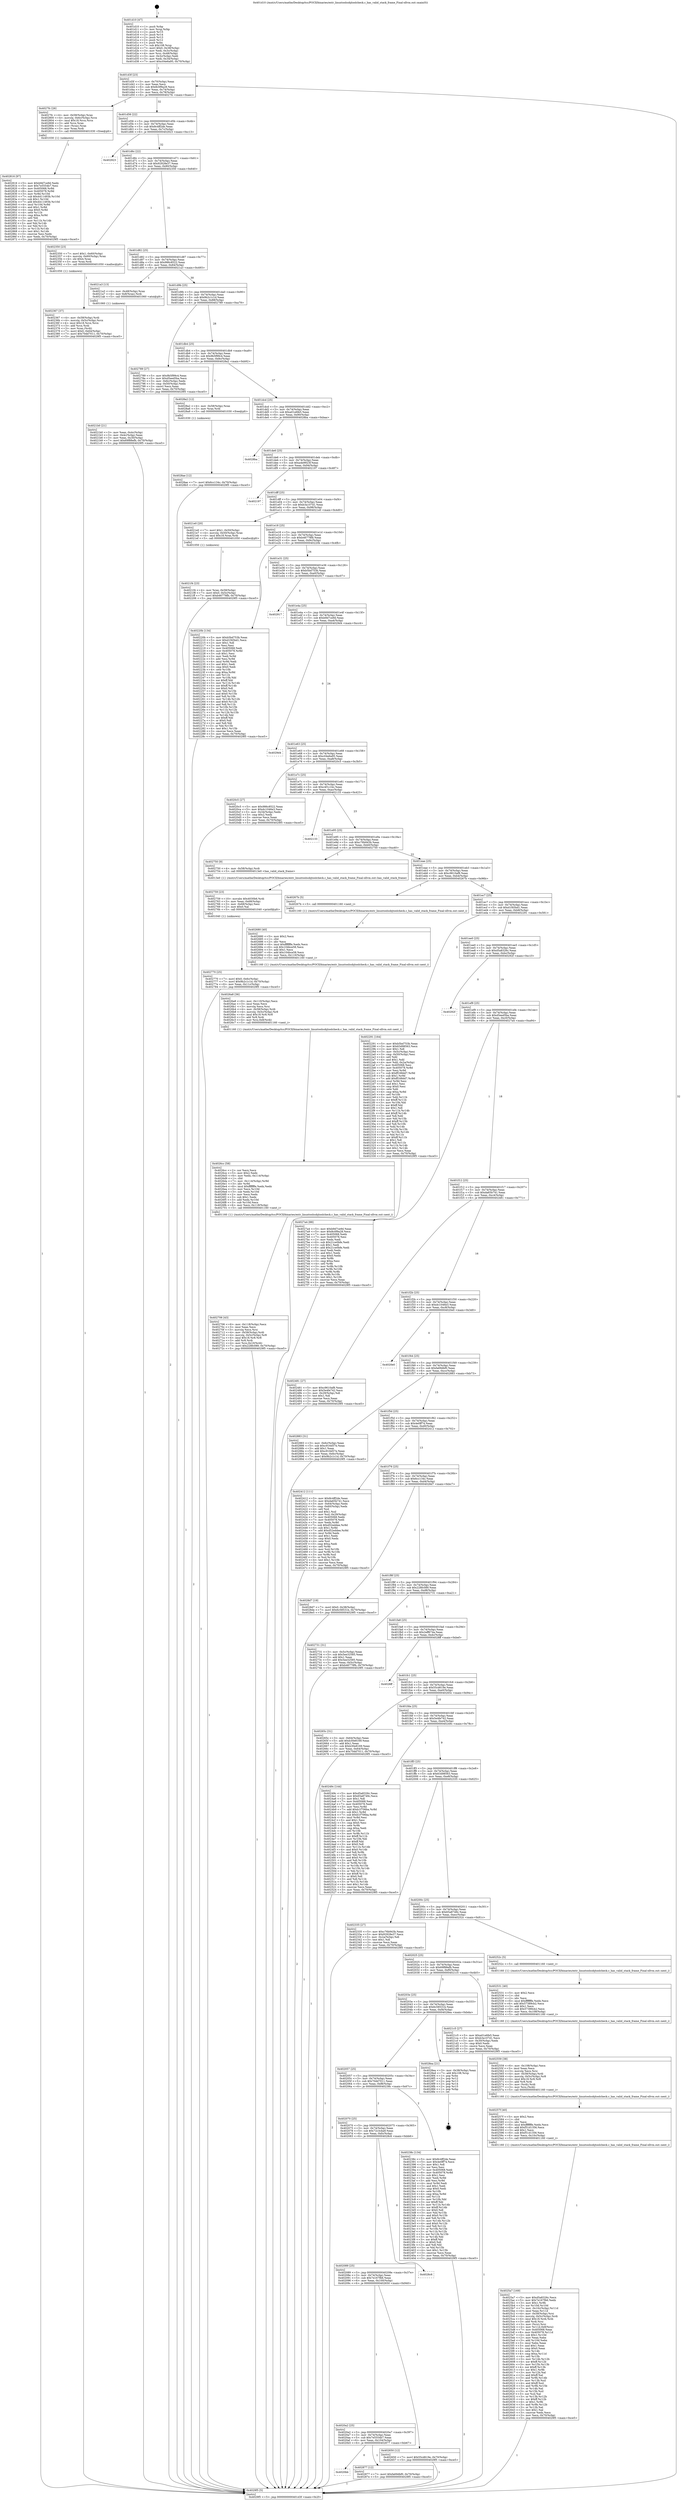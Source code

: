 digraph "0x401d10" {
  label = "0x401d10 (/mnt/c/Users/mathe/Desktop/tcc/POCII/binaries/extr_linuxtoolsobjtoolcheck.c_has_valid_stack_frame_Final-ollvm.out::main(0))"
  labelloc = "t"
  node[shape=record]

  Entry [label="",width=0.3,height=0.3,shape=circle,fillcolor=black,style=filled]
  "0x401d3f" [label="{
     0x401d3f [23]\l
     | [instrs]\l
     &nbsp;&nbsp;0x401d3f \<+3\>: mov -0x70(%rbp),%eax\l
     &nbsp;&nbsp;0x401d42 \<+2\>: mov %eax,%ecx\l
     &nbsp;&nbsp;0x401d44 \<+6\>: sub $0x8c0f9a28,%ecx\l
     &nbsp;&nbsp;0x401d4a \<+3\>: mov %eax,-0x74(%rbp)\l
     &nbsp;&nbsp;0x401d4d \<+3\>: mov %ecx,-0x78(%rbp)\l
     &nbsp;&nbsp;0x401d50 \<+6\>: je 00000000004027fc \<main+0xaec\>\l
  }"]
  "0x4027fc" [label="{
     0x4027fc [26]\l
     | [instrs]\l
     &nbsp;&nbsp;0x4027fc \<+4\>: mov -0x58(%rbp),%rax\l
     &nbsp;&nbsp;0x402800 \<+4\>: movslq -0x6c(%rbp),%rcx\l
     &nbsp;&nbsp;0x402804 \<+4\>: imul $0x18,%rcx,%rcx\l
     &nbsp;&nbsp;0x402808 \<+3\>: add %rcx,%rax\l
     &nbsp;&nbsp;0x40280b \<+3\>: mov (%rax),%rax\l
     &nbsp;&nbsp;0x40280e \<+3\>: mov %rax,%rdi\l
     &nbsp;&nbsp;0x402811 \<+5\>: call 0000000000401030 \<free@plt\>\l
     | [calls]\l
     &nbsp;&nbsp;0x401030 \{1\} (unknown)\l
  }"]
  "0x401d56" [label="{
     0x401d56 [22]\l
     | [instrs]\l
     &nbsp;&nbsp;0x401d56 \<+5\>: jmp 0000000000401d5b \<main+0x4b\>\l
     &nbsp;&nbsp;0x401d5b \<+3\>: mov -0x74(%rbp),%eax\l
     &nbsp;&nbsp;0x401d5e \<+5\>: sub $0x8c4ff2de,%eax\l
     &nbsp;&nbsp;0x401d63 \<+3\>: mov %eax,-0x7c(%rbp)\l
     &nbsp;&nbsp;0x401d66 \<+6\>: je 0000000000402923 \<main+0xc13\>\l
  }"]
  Exit [label="",width=0.3,height=0.3,shape=circle,fillcolor=black,style=filled,peripheries=2]
  "0x402923" [label="{
     0x402923\l
  }", style=dashed]
  "0x401d6c" [label="{
     0x401d6c [22]\l
     | [instrs]\l
     &nbsp;&nbsp;0x401d6c \<+5\>: jmp 0000000000401d71 \<main+0x61\>\l
     &nbsp;&nbsp;0x401d71 \<+3\>: mov -0x74(%rbp),%eax\l
     &nbsp;&nbsp;0x401d74 \<+5\>: sub $0x92928e37,%eax\l
     &nbsp;&nbsp;0x401d79 \<+3\>: mov %eax,-0x80(%rbp)\l
     &nbsp;&nbsp;0x401d7c \<+6\>: je 0000000000402350 \<main+0x640\>\l
  }"]
  "0x4028ae" [label="{
     0x4028ae [12]\l
     | [instrs]\l
     &nbsp;&nbsp;0x4028ae \<+7\>: movl $0x6cc134c,-0x70(%rbp)\l
     &nbsp;&nbsp;0x4028b5 \<+5\>: jmp 00000000004029f5 \<main+0xce5\>\l
  }"]
  "0x402350" [label="{
     0x402350 [23]\l
     | [instrs]\l
     &nbsp;&nbsp;0x402350 \<+7\>: movl $0x1,-0x60(%rbp)\l
     &nbsp;&nbsp;0x402357 \<+4\>: movslq -0x60(%rbp),%rax\l
     &nbsp;&nbsp;0x40235b \<+4\>: shl $0x4,%rax\l
     &nbsp;&nbsp;0x40235f \<+3\>: mov %rax,%rdi\l
     &nbsp;&nbsp;0x402362 \<+5\>: call 0000000000401050 \<malloc@plt\>\l
     | [calls]\l
     &nbsp;&nbsp;0x401050 \{1\} (unknown)\l
  }"]
  "0x401d82" [label="{
     0x401d82 [25]\l
     | [instrs]\l
     &nbsp;&nbsp;0x401d82 \<+5\>: jmp 0000000000401d87 \<main+0x77\>\l
     &nbsp;&nbsp;0x401d87 \<+3\>: mov -0x74(%rbp),%eax\l
     &nbsp;&nbsp;0x401d8a \<+5\>: sub $0x986c8522,%eax\l
     &nbsp;&nbsp;0x401d8f \<+6\>: mov %eax,-0x84(%rbp)\l
     &nbsp;&nbsp;0x401d95 \<+6\>: je 00000000004021a3 \<main+0x493\>\l
  }"]
  "0x4020bb" [label="{
     0x4020bb\l
  }", style=dashed]
  "0x4021a3" [label="{
     0x4021a3 [13]\l
     | [instrs]\l
     &nbsp;&nbsp;0x4021a3 \<+4\>: mov -0x48(%rbp),%rax\l
     &nbsp;&nbsp;0x4021a7 \<+4\>: mov 0x8(%rax),%rdi\l
     &nbsp;&nbsp;0x4021ab \<+5\>: call 0000000000401060 \<atoi@plt\>\l
     | [calls]\l
     &nbsp;&nbsp;0x401060 \{1\} (unknown)\l
  }"]
  "0x401d9b" [label="{
     0x401d9b [25]\l
     | [instrs]\l
     &nbsp;&nbsp;0x401d9b \<+5\>: jmp 0000000000401da0 \<main+0x90\>\l
     &nbsp;&nbsp;0x401da0 \<+3\>: mov -0x74(%rbp),%eax\l
     &nbsp;&nbsp;0x401da3 \<+5\>: sub $0x9b2c1c1d,%eax\l
     &nbsp;&nbsp;0x401da8 \<+6\>: mov %eax,-0x88(%rbp)\l
     &nbsp;&nbsp;0x401dae \<+6\>: je 0000000000402789 \<main+0xa79\>\l
  }"]
  "0x402877" [label="{
     0x402877 [12]\l
     | [instrs]\l
     &nbsp;&nbsp;0x402877 \<+7\>: movl $0xfa69dbf0,-0x70(%rbp)\l
     &nbsp;&nbsp;0x40287e \<+5\>: jmp 00000000004029f5 \<main+0xce5\>\l
  }"]
  "0x402789" [label="{
     0x402789 [27]\l
     | [instrs]\l
     &nbsp;&nbsp;0x402789 \<+5\>: mov $0x9b5f99c4,%eax\l
     &nbsp;&nbsp;0x40278e \<+5\>: mov $0xd5eed5ba,%ecx\l
     &nbsp;&nbsp;0x402793 \<+3\>: mov -0x6c(%rbp),%edx\l
     &nbsp;&nbsp;0x402796 \<+3\>: cmp -0x50(%rbp),%edx\l
     &nbsp;&nbsp;0x402799 \<+3\>: cmovl %ecx,%eax\l
     &nbsp;&nbsp;0x40279c \<+3\>: mov %eax,-0x70(%rbp)\l
     &nbsp;&nbsp;0x40279f \<+5\>: jmp 00000000004029f5 \<main+0xce5\>\l
  }"]
  "0x401db4" [label="{
     0x401db4 [25]\l
     | [instrs]\l
     &nbsp;&nbsp;0x401db4 \<+5\>: jmp 0000000000401db9 \<main+0xa9\>\l
     &nbsp;&nbsp;0x401db9 \<+3\>: mov -0x74(%rbp),%eax\l
     &nbsp;&nbsp;0x401dbc \<+5\>: sub $0x9b5f99c4,%eax\l
     &nbsp;&nbsp;0x401dc1 \<+6\>: mov %eax,-0x8c(%rbp)\l
     &nbsp;&nbsp;0x401dc7 \<+6\>: je 00000000004028a2 \<main+0xb92\>\l
  }"]
  "0x402816" [label="{
     0x402816 [97]\l
     | [instrs]\l
     &nbsp;&nbsp;0x402816 \<+5\>: mov $0xb9d7ce9d,%edx\l
     &nbsp;&nbsp;0x40281b \<+5\>: mov $0x7e5554b7,%esi\l
     &nbsp;&nbsp;0x402820 \<+8\>: mov 0x405068,%r8d\l
     &nbsp;&nbsp;0x402828 \<+8\>: mov 0x405078,%r9d\l
     &nbsp;&nbsp;0x402830 \<+3\>: mov %r8d,%r10d\l
     &nbsp;&nbsp;0x402833 \<+7\>: sub $0x4411493b,%r10d\l
     &nbsp;&nbsp;0x40283a \<+4\>: sub $0x1,%r10d\l
     &nbsp;&nbsp;0x40283e \<+7\>: add $0x4411493b,%r10d\l
     &nbsp;&nbsp;0x402845 \<+4\>: imul %r10d,%r8d\l
     &nbsp;&nbsp;0x402849 \<+4\>: and $0x1,%r8d\l
     &nbsp;&nbsp;0x40284d \<+4\>: cmp $0x0,%r8d\l
     &nbsp;&nbsp;0x402851 \<+4\>: sete %r11b\l
     &nbsp;&nbsp;0x402855 \<+4\>: cmp $0xa,%r9d\l
     &nbsp;&nbsp;0x402859 \<+3\>: setl %bl\l
     &nbsp;&nbsp;0x40285c \<+3\>: mov %r11b,%r14b\l
     &nbsp;&nbsp;0x40285f \<+3\>: and %bl,%r14b\l
     &nbsp;&nbsp;0x402862 \<+3\>: xor %bl,%r11b\l
     &nbsp;&nbsp;0x402865 \<+3\>: or %r11b,%r14b\l
     &nbsp;&nbsp;0x402868 \<+4\>: test $0x1,%r14b\l
     &nbsp;&nbsp;0x40286c \<+3\>: cmovne %esi,%edx\l
     &nbsp;&nbsp;0x40286f \<+3\>: mov %edx,-0x70(%rbp)\l
     &nbsp;&nbsp;0x402872 \<+5\>: jmp 00000000004029f5 \<main+0xce5\>\l
  }"]
  "0x4028a2" [label="{
     0x4028a2 [12]\l
     | [instrs]\l
     &nbsp;&nbsp;0x4028a2 \<+4\>: mov -0x58(%rbp),%rax\l
     &nbsp;&nbsp;0x4028a6 \<+3\>: mov %rax,%rdi\l
     &nbsp;&nbsp;0x4028a9 \<+5\>: call 0000000000401030 \<free@plt\>\l
     | [calls]\l
     &nbsp;&nbsp;0x401030 \{1\} (unknown)\l
  }"]
  "0x401dcd" [label="{
     0x401dcd [25]\l
     | [instrs]\l
     &nbsp;&nbsp;0x401dcd \<+5\>: jmp 0000000000401dd2 \<main+0xc2\>\l
     &nbsp;&nbsp;0x401dd2 \<+3\>: mov -0x74(%rbp),%eax\l
     &nbsp;&nbsp;0x401dd5 \<+5\>: sub $0xa01e6fe5,%eax\l
     &nbsp;&nbsp;0x401dda \<+6\>: mov %eax,-0x90(%rbp)\l
     &nbsp;&nbsp;0x401de0 \<+6\>: je 00000000004028ba \<main+0xbaa\>\l
  }"]
  "0x402770" [label="{
     0x402770 [25]\l
     | [instrs]\l
     &nbsp;&nbsp;0x402770 \<+7\>: movl $0x0,-0x6c(%rbp)\l
     &nbsp;&nbsp;0x402777 \<+7\>: movl $0x9b2c1c1d,-0x70(%rbp)\l
     &nbsp;&nbsp;0x40277e \<+6\>: mov %eax,-0x11c(%rbp)\l
     &nbsp;&nbsp;0x402784 \<+5\>: jmp 00000000004029f5 \<main+0xce5\>\l
  }"]
  "0x4028ba" [label="{
     0x4028ba\l
  }", style=dashed]
  "0x401de6" [label="{
     0x401de6 [25]\l
     | [instrs]\l
     &nbsp;&nbsp;0x401de6 \<+5\>: jmp 0000000000401deb \<main+0xdb\>\l
     &nbsp;&nbsp;0x401deb \<+3\>: mov -0x74(%rbp),%eax\l
     &nbsp;&nbsp;0x401dee \<+5\>: sub $0xa4e9923f,%eax\l
     &nbsp;&nbsp;0x401df3 \<+6\>: mov %eax,-0x94(%rbp)\l
     &nbsp;&nbsp;0x401df9 \<+6\>: je 0000000000402197 \<main+0x487\>\l
  }"]
  "0x402759" [label="{
     0x402759 [23]\l
     | [instrs]\l
     &nbsp;&nbsp;0x402759 \<+10\>: movabs $0x4030b6,%rdi\l
     &nbsp;&nbsp;0x402763 \<+3\>: mov %eax,-0x68(%rbp)\l
     &nbsp;&nbsp;0x402766 \<+3\>: mov -0x68(%rbp),%esi\l
     &nbsp;&nbsp;0x402769 \<+2\>: mov $0x0,%al\l
     &nbsp;&nbsp;0x40276b \<+5\>: call 0000000000401040 \<printf@plt\>\l
     | [calls]\l
     &nbsp;&nbsp;0x401040 \{1\} (unknown)\l
  }"]
  "0x402197" [label="{
     0x402197\l
  }", style=dashed]
  "0x401dff" [label="{
     0x401dff [25]\l
     | [instrs]\l
     &nbsp;&nbsp;0x401dff \<+5\>: jmp 0000000000401e04 \<main+0xf4\>\l
     &nbsp;&nbsp;0x401e04 \<+3\>: mov -0x74(%rbp),%eax\l
     &nbsp;&nbsp;0x401e07 \<+5\>: sub $0xb3a107d1,%eax\l
     &nbsp;&nbsp;0x401e0c \<+6\>: mov %eax,-0x98(%rbp)\l
     &nbsp;&nbsp;0x401e12 \<+6\>: je 00000000004021e0 \<main+0x4d0\>\l
  }"]
  "0x402706" [label="{
     0x402706 [43]\l
     | [instrs]\l
     &nbsp;&nbsp;0x402706 \<+6\>: mov -0x118(%rbp),%ecx\l
     &nbsp;&nbsp;0x40270c \<+3\>: imul %eax,%ecx\l
     &nbsp;&nbsp;0x40270f \<+3\>: movslq %ecx,%rsi\l
     &nbsp;&nbsp;0x402712 \<+4\>: mov -0x58(%rbp),%rdi\l
     &nbsp;&nbsp;0x402716 \<+4\>: movslq -0x5c(%rbp),%r8\l
     &nbsp;&nbsp;0x40271a \<+4\>: imul $0x18,%r8,%r8\l
     &nbsp;&nbsp;0x40271e \<+3\>: add %r8,%rdi\l
     &nbsp;&nbsp;0x402721 \<+4\>: mov %rsi,0x10(%rdi)\l
     &nbsp;&nbsp;0x402725 \<+7\>: movl $0x228fc089,-0x70(%rbp)\l
     &nbsp;&nbsp;0x40272c \<+5\>: jmp 00000000004029f5 \<main+0xce5\>\l
  }"]
  "0x4021e0" [label="{
     0x4021e0 [20]\l
     | [instrs]\l
     &nbsp;&nbsp;0x4021e0 \<+7\>: movl $0x1,-0x50(%rbp)\l
     &nbsp;&nbsp;0x4021e7 \<+4\>: movslq -0x50(%rbp),%rax\l
     &nbsp;&nbsp;0x4021eb \<+4\>: imul $0x18,%rax,%rdi\l
     &nbsp;&nbsp;0x4021ef \<+5\>: call 0000000000401050 \<malloc@plt\>\l
     | [calls]\l
     &nbsp;&nbsp;0x401050 \{1\} (unknown)\l
  }"]
  "0x401e18" [label="{
     0x401e18 [25]\l
     | [instrs]\l
     &nbsp;&nbsp;0x401e18 \<+5\>: jmp 0000000000401e1d \<main+0x10d\>\l
     &nbsp;&nbsp;0x401e1d \<+3\>: mov -0x74(%rbp),%eax\l
     &nbsp;&nbsp;0x401e20 \<+5\>: sub $0xb46778fb,%eax\l
     &nbsp;&nbsp;0x401e25 \<+6\>: mov %eax,-0x9c(%rbp)\l
     &nbsp;&nbsp;0x401e2b \<+6\>: je 000000000040220b \<main+0x4fb\>\l
  }"]
  "0x4026cc" [label="{
     0x4026cc [58]\l
     | [instrs]\l
     &nbsp;&nbsp;0x4026cc \<+2\>: xor %ecx,%ecx\l
     &nbsp;&nbsp;0x4026ce \<+5\>: mov $0x2,%edx\l
     &nbsp;&nbsp;0x4026d3 \<+6\>: mov %edx,-0x114(%rbp)\l
     &nbsp;&nbsp;0x4026d9 \<+1\>: cltd\l
     &nbsp;&nbsp;0x4026da \<+7\>: mov -0x114(%rbp),%r9d\l
     &nbsp;&nbsp;0x4026e1 \<+3\>: idiv %r9d\l
     &nbsp;&nbsp;0x4026e4 \<+6\>: imul $0xfffffffe,%edx,%edx\l
     &nbsp;&nbsp;0x4026ea \<+3\>: mov %ecx,%r10d\l
     &nbsp;&nbsp;0x4026ed \<+3\>: sub %edx,%r10d\l
     &nbsp;&nbsp;0x4026f0 \<+2\>: mov %ecx,%edx\l
     &nbsp;&nbsp;0x4026f2 \<+3\>: sub $0x1,%edx\l
     &nbsp;&nbsp;0x4026f5 \<+3\>: add %edx,%r10d\l
     &nbsp;&nbsp;0x4026f8 \<+3\>: sub %r10d,%ecx\l
     &nbsp;&nbsp;0x4026fb \<+6\>: mov %ecx,-0x118(%rbp)\l
     &nbsp;&nbsp;0x402701 \<+5\>: call 0000000000401160 \<next_i\>\l
     | [calls]\l
     &nbsp;&nbsp;0x401160 \{1\} (/mnt/c/Users/mathe/Desktop/tcc/POCII/binaries/extr_linuxtoolsobjtoolcheck.c_has_valid_stack_frame_Final-ollvm.out::next_i)\l
  }"]
  "0x40220b" [label="{
     0x40220b [134]\l
     | [instrs]\l
     &nbsp;&nbsp;0x40220b \<+5\>: mov $0xb5bd753b,%eax\l
     &nbsp;&nbsp;0x402210 \<+5\>: mov $0xd1f45bd1,%ecx\l
     &nbsp;&nbsp;0x402215 \<+2\>: mov $0x1,%dl\l
     &nbsp;&nbsp;0x402217 \<+2\>: xor %esi,%esi\l
     &nbsp;&nbsp;0x402219 \<+7\>: mov 0x405068,%edi\l
     &nbsp;&nbsp;0x402220 \<+8\>: mov 0x405078,%r8d\l
     &nbsp;&nbsp;0x402228 \<+3\>: sub $0x1,%esi\l
     &nbsp;&nbsp;0x40222b \<+3\>: mov %edi,%r9d\l
     &nbsp;&nbsp;0x40222e \<+3\>: add %esi,%r9d\l
     &nbsp;&nbsp;0x402231 \<+4\>: imul %r9d,%edi\l
     &nbsp;&nbsp;0x402235 \<+3\>: and $0x1,%edi\l
     &nbsp;&nbsp;0x402238 \<+3\>: cmp $0x0,%edi\l
     &nbsp;&nbsp;0x40223b \<+4\>: sete %r10b\l
     &nbsp;&nbsp;0x40223f \<+4\>: cmp $0xa,%r8d\l
     &nbsp;&nbsp;0x402243 \<+4\>: setl %r11b\l
     &nbsp;&nbsp;0x402247 \<+3\>: mov %r10b,%bl\l
     &nbsp;&nbsp;0x40224a \<+3\>: xor $0xff,%bl\l
     &nbsp;&nbsp;0x40224d \<+3\>: mov %r11b,%r14b\l
     &nbsp;&nbsp;0x402250 \<+4\>: xor $0xff,%r14b\l
     &nbsp;&nbsp;0x402254 \<+3\>: xor $0x0,%dl\l
     &nbsp;&nbsp;0x402257 \<+3\>: mov %bl,%r15b\l
     &nbsp;&nbsp;0x40225a \<+4\>: and $0x0,%r15b\l
     &nbsp;&nbsp;0x40225e \<+3\>: and %dl,%r10b\l
     &nbsp;&nbsp;0x402261 \<+3\>: mov %r14b,%r12b\l
     &nbsp;&nbsp;0x402264 \<+4\>: and $0x0,%r12b\l
     &nbsp;&nbsp;0x402268 \<+3\>: and %dl,%r11b\l
     &nbsp;&nbsp;0x40226b \<+3\>: or %r10b,%r15b\l
     &nbsp;&nbsp;0x40226e \<+3\>: or %r11b,%r12b\l
     &nbsp;&nbsp;0x402271 \<+3\>: xor %r12b,%r15b\l
     &nbsp;&nbsp;0x402274 \<+3\>: or %r14b,%bl\l
     &nbsp;&nbsp;0x402277 \<+3\>: xor $0xff,%bl\l
     &nbsp;&nbsp;0x40227a \<+3\>: or $0x0,%dl\l
     &nbsp;&nbsp;0x40227d \<+2\>: and %dl,%bl\l
     &nbsp;&nbsp;0x40227f \<+3\>: or %bl,%r15b\l
     &nbsp;&nbsp;0x402282 \<+4\>: test $0x1,%r15b\l
     &nbsp;&nbsp;0x402286 \<+3\>: cmovne %ecx,%eax\l
     &nbsp;&nbsp;0x402289 \<+3\>: mov %eax,-0x70(%rbp)\l
     &nbsp;&nbsp;0x40228c \<+5\>: jmp 00000000004029f5 \<main+0xce5\>\l
  }"]
  "0x401e31" [label="{
     0x401e31 [25]\l
     | [instrs]\l
     &nbsp;&nbsp;0x401e31 \<+5\>: jmp 0000000000401e36 \<main+0x126\>\l
     &nbsp;&nbsp;0x401e36 \<+3\>: mov -0x74(%rbp),%eax\l
     &nbsp;&nbsp;0x401e39 \<+5\>: sub $0xb5bd753b,%eax\l
     &nbsp;&nbsp;0x401e3e \<+6\>: mov %eax,-0xa0(%rbp)\l
     &nbsp;&nbsp;0x401e44 \<+6\>: je 0000000000402917 \<main+0xc07\>\l
  }"]
  "0x4026a8" [label="{
     0x4026a8 [36]\l
     | [instrs]\l
     &nbsp;&nbsp;0x4026a8 \<+6\>: mov -0x110(%rbp),%ecx\l
     &nbsp;&nbsp;0x4026ae \<+3\>: imul %eax,%ecx\l
     &nbsp;&nbsp;0x4026b1 \<+3\>: movslq %ecx,%rsi\l
     &nbsp;&nbsp;0x4026b4 \<+4\>: mov -0x58(%rbp),%rdi\l
     &nbsp;&nbsp;0x4026b8 \<+4\>: movslq -0x5c(%rbp),%r8\l
     &nbsp;&nbsp;0x4026bc \<+4\>: imul $0x18,%r8,%r8\l
     &nbsp;&nbsp;0x4026c0 \<+3\>: add %r8,%rdi\l
     &nbsp;&nbsp;0x4026c3 \<+4\>: mov %rsi,0x8(%rdi)\l
     &nbsp;&nbsp;0x4026c7 \<+5\>: call 0000000000401160 \<next_i\>\l
     | [calls]\l
     &nbsp;&nbsp;0x401160 \{1\} (/mnt/c/Users/mathe/Desktop/tcc/POCII/binaries/extr_linuxtoolsobjtoolcheck.c_has_valid_stack_frame_Final-ollvm.out::next_i)\l
  }"]
  "0x402917" [label="{
     0x402917\l
  }", style=dashed]
  "0x401e4a" [label="{
     0x401e4a [25]\l
     | [instrs]\l
     &nbsp;&nbsp;0x401e4a \<+5\>: jmp 0000000000401e4f \<main+0x13f\>\l
     &nbsp;&nbsp;0x401e4f \<+3\>: mov -0x74(%rbp),%eax\l
     &nbsp;&nbsp;0x401e52 \<+5\>: sub $0xb9d7ce9d,%eax\l
     &nbsp;&nbsp;0x401e57 \<+6\>: mov %eax,-0xa4(%rbp)\l
     &nbsp;&nbsp;0x401e5d \<+6\>: je 00000000004029d4 \<main+0xcc4\>\l
  }"]
  "0x402680" [label="{
     0x402680 [40]\l
     | [instrs]\l
     &nbsp;&nbsp;0x402680 \<+5\>: mov $0x2,%ecx\l
     &nbsp;&nbsp;0x402685 \<+1\>: cltd\l
     &nbsp;&nbsp;0x402686 \<+2\>: idiv %ecx\l
     &nbsp;&nbsp;0x402688 \<+6\>: imul $0xfffffffe,%edx,%ecx\l
     &nbsp;&nbsp;0x40268e \<+6\>: sub $0x104bce58,%ecx\l
     &nbsp;&nbsp;0x402694 \<+3\>: add $0x1,%ecx\l
     &nbsp;&nbsp;0x402697 \<+6\>: add $0x104bce58,%ecx\l
     &nbsp;&nbsp;0x40269d \<+6\>: mov %ecx,-0x110(%rbp)\l
     &nbsp;&nbsp;0x4026a3 \<+5\>: call 0000000000401160 \<next_i\>\l
     | [calls]\l
     &nbsp;&nbsp;0x401160 \{1\} (/mnt/c/Users/mathe/Desktop/tcc/POCII/binaries/extr_linuxtoolsobjtoolcheck.c_has_valid_stack_frame_Final-ollvm.out::next_i)\l
  }"]
  "0x4029d4" [label="{
     0x4029d4\l
  }", style=dashed]
  "0x401e63" [label="{
     0x401e63 [25]\l
     | [instrs]\l
     &nbsp;&nbsp;0x401e63 \<+5\>: jmp 0000000000401e68 \<main+0x158\>\l
     &nbsp;&nbsp;0x401e68 \<+3\>: mov -0x74(%rbp),%eax\l
     &nbsp;&nbsp;0x401e6b \<+5\>: sub $0xc04e6a95,%eax\l
     &nbsp;&nbsp;0x401e70 \<+6\>: mov %eax,-0xa8(%rbp)\l
     &nbsp;&nbsp;0x401e76 \<+6\>: je 00000000004020c5 \<main+0x3b5\>\l
  }"]
  "0x4020a2" [label="{
     0x4020a2 [25]\l
     | [instrs]\l
     &nbsp;&nbsp;0x4020a2 \<+5\>: jmp 00000000004020a7 \<main+0x397\>\l
     &nbsp;&nbsp;0x4020a7 \<+3\>: mov -0x74(%rbp),%eax\l
     &nbsp;&nbsp;0x4020aa \<+5\>: sub $0x7e5554b7,%eax\l
     &nbsp;&nbsp;0x4020af \<+6\>: mov %eax,-0x104(%rbp)\l
     &nbsp;&nbsp;0x4020b5 \<+6\>: je 0000000000402877 \<main+0xb67\>\l
  }"]
  "0x4020c5" [label="{
     0x4020c5 [27]\l
     | [instrs]\l
     &nbsp;&nbsp;0x4020c5 \<+5\>: mov $0x986c8522,%eax\l
     &nbsp;&nbsp;0x4020ca \<+5\>: mov $0xdc1046e3,%ecx\l
     &nbsp;&nbsp;0x4020cf \<+3\>: mov -0x34(%rbp),%edx\l
     &nbsp;&nbsp;0x4020d2 \<+3\>: cmp $0x2,%edx\l
     &nbsp;&nbsp;0x4020d5 \<+3\>: cmovne %ecx,%eax\l
     &nbsp;&nbsp;0x4020d8 \<+3\>: mov %eax,-0x70(%rbp)\l
     &nbsp;&nbsp;0x4020db \<+5\>: jmp 00000000004029f5 \<main+0xce5\>\l
  }"]
  "0x401e7c" [label="{
     0x401e7c [25]\l
     | [instrs]\l
     &nbsp;&nbsp;0x401e7c \<+5\>: jmp 0000000000401e81 \<main+0x171\>\l
     &nbsp;&nbsp;0x401e81 \<+3\>: mov -0x74(%rbp),%eax\l
     &nbsp;&nbsp;0x401e84 \<+5\>: sub $0xc4f1c1bc,%eax\l
     &nbsp;&nbsp;0x401e89 \<+6\>: mov %eax,-0xac(%rbp)\l
     &nbsp;&nbsp;0x401e8f \<+6\>: je 0000000000402133 \<main+0x423\>\l
  }"]
  "0x4029f5" [label="{
     0x4029f5 [5]\l
     | [instrs]\l
     &nbsp;&nbsp;0x4029f5 \<+5\>: jmp 0000000000401d3f \<main+0x2f\>\l
  }"]
  "0x401d10" [label="{
     0x401d10 [47]\l
     | [instrs]\l
     &nbsp;&nbsp;0x401d10 \<+1\>: push %rbp\l
     &nbsp;&nbsp;0x401d11 \<+3\>: mov %rsp,%rbp\l
     &nbsp;&nbsp;0x401d14 \<+2\>: push %r15\l
     &nbsp;&nbsp;0x401d16 \<+2\>: push %r14\l
     &nbsp;&nbsp;0x401d18 \<+2\>: push %r13\l
     &nbsp;&nbsp;0x401d1a \<+2\>: push %r12\l
     &nbsp;&nbsp;0x401d1c \<+1\>: push %rbx\l
     &nbsp;&nbsp;0x401d1d \<+7\>: sub $0x108,%rsp\l
     &nbsp;&nbsp;0x401d24 \<+7\>: movl $0x0,-0x38(%rbp)\l
     &nbsp;&nbsp;0x401d2b \<+3\>: mov %edi,-0x3c(%rbp)\l
     &nbsp;&nbsp;0x401d2e \<+4\>: mov %rsi,-0x48(%rbp)\l
     &nbsp;&nbsp;0x401d32 \<+3\>: mov -0x3c(%rbp),%edi\l
     &nbsp;&nbsp;0x401d35 \<+3\>: mov %edi,-0x34(%rbp)\l
     &nbsp;&nbsp;0x401d38 \<+7\>: movl $0xc04e6a95,-0x70(%rbp)\l
  }"]
  "0x4021b0" [label="{
     0x4021b0 [21]\l
     | [instrs]\l
     &nbsp;&nbsp;0x4021b0 \<+3\>: mov %eax,-0x4c(%rbp)\l
     &nbsp;&nbsp;0x4021b3 \<+3\>: mov -0x4c(%rbp),%eax\l
     &nbsp;&nbsp;0x4021b6 \<+3\>: mov %eax,-0x30(%rbp)\l
     &nbsp;&nbsp;0x4021b9 \<+7\>: movl $0x69f88efb,-0x70(%rbp)\l
     &nbsp;&nbsp;0x4021c0 \<+5\>: jmp 00000000004029f5 \<main+0xce5\>\l
  }"]
  "0x402650" [label="{
     0x402650 [12]\l
     | [instrs]\l
     &nbsp;&nbsp;0x402650 \<+7\>: movl $0x55cd619e,-0x70(%rbp)\l
     &nbsp;&nbsp;0x402657 \<+5\>: jmp 00000000004029f5 \<main+0xce5\>\l
  }"]
  "0x402133" [label="{
     0x402133\l
  }", style=dashed]
  "0x401e95" [label="{
     0x401e95 [25]\l
     | [instrs]\l
     &nbsp;&nbsp;0x401e95 \<+5\>: jmp 0000000000401e9a \<main+0x18a\>\l
     &nbsp;&nbsp;0x401e9a \<+3\>: mov -0x74(%rbp),%eax\l
     &nbsp;&nbsp;0x401e9d \<+5\>: sub $0xc76b943b,%eax\l
     &nbsp;&nbsp;0x401ea2 \<+6\>: mov %eax,-0xb0(%rbp)\l
     &nbsp;&nbsp;0x401ea8 \<+6\>: je 0000000000402750 \<main+0xa40\>\l
  }"]
  "0x402089" [label="{
     0x402089 [25]\l
     | [instrs]\l
     &nbsp;&nbsp;0x402089 \<+5\>: jmp 000000000040208e \<main+0x37e\>\l
     &nbsp;&nbsp;0x40208e \<+3\>: mov -0x74(%rbp),%eax\l
     &nbsp;&nbsp;0x402091 \<+5\>: sub $0x7e167fb6,%eax\l
     &nbsp;&nbsp;0x402096 \<+6\>: mov %eax,-0x100(%rbp)\l
     &nbsp;&nbsp;0x40209c \<+6\>: je 0000000000402650 \<main+0x940\>\l
  }"]
  "0x402750" [label="{
     0x402750 [9]\l
     | [instrs]\l
     &nbsp;&nbsp;0x402750 \<+4\>: mov -0x58(%rbp),%rdi\l
     &nbsp;&nbsp;0x402754 \<+5\>: call 00000000004013e0 \<has_valid_stack_frame\>\l
     | [calls]\l
     &nbsp;&nbsp;0x4013e0 \{1\} (/mnt/c/Users/mathe/Desktop/tcc/POCII/binaries/extr_linuxtoolsobjtoolcheck.c_has_valid_stack_frame_Final-ollvm.out::has_valid_stack_frame)\l
  }"]
  "0x401eae" [label="{
     0x401eae [25]\l
     | [instrs]\l
     &nbsp;&nbsp;0x401eae \<+5\>: jmp 0000000000401eb3 \<main+0x1a3\>\l
     &nbsp;&nbsp;0x401eb3 \<+3\>: mov -0x74(%rbp),%eax\l
     &nbsp;&nbsp;0x401eb6 \<+5\>: sub $0xc9610af8,%eax\l
     &nbsp;&nbsp;0x401ebb \<+6\>: mov %eax,-0xb4(%rbp)\l
     &nbsp;&nbsp;0x401ec1 \<+6\>: je 000000000040267b \<main+0x96b\>\l
  }"]
  "0x4028c6" [label="{
     0x4028c6\l
  }", style=dashed]
  "0x40267b" [label="{
     0x40267b [5]\l
     | [instrs]\l
     &nbsp;&nbsp;0x40267b \<+5\>: call 0000000000401160 \<next_i\>\l
     | [calls]\l
     &nbsp;&nbsp;0x401160 \{1\} (/mnt/c/Users/mathe/Desktop/tcc/POCII/binaries/extr_linuxtoolsobjtoolcheck.c_has_valid_stack_frame_Final-ollvm.out::next_i)\l
  }"]
  "0x401ec7" [label="{
     0x401ec7 [25]\l
     | [instrs]\l
     &nbsp;&nbsp;0x401ec7 \<+5\>: jmp 0000000000401ecc \<main+0x1bc\>\l
     &nbsp;&nbsp;0x401ecc \<+3\>: mov -0x74(%rbp),%eax\l
     &nbsp;&nbsp;0x401ecf \<+5\>: sub $0xd1f45bd1,%eax\l
     &nbsp;&nbsp;0x401ed4 \<+6\>: mov %eax,-0xb8(%rbp)\l
     &nbsp;&nbsp;0x401eda \<+6\>: je 0000000000402291 \<main+0x581\>\l
  }"]
  "0x4025a7" [label="{
     0x4025a7 [169]\l
     | [instrs]\l
     &nbsp;&nbsp;0x4025a7 \<+5\>: mov $0xd5a8326c,%ecx\l
     &nbsp;&nbsp;0x4025ac \<+5\>: mov $0x7e167fb6,%edx\l
     &nbsp;&nbsp;0x4025b1 \<+3\>: mov $0x1,%r9b\l
     &nbsp;&nbsp;0x4025b4 \<+3\>: xor %r10d,%r10d\l
     &nbsp;&nbsp;0x4025b7 \<+7\>: mov -0x10c(%rbp),%r11d\l
     &nbsp;&nbsp;0x4025be \<+4\>: imul %eax,%r11d\l
     &nbsp;&nbsp;0x4025c2 \<+4\>: mov -0x58(%rbp),%rsi\l
     &nbsp;&nbsp;0x4025c6 \<+4\>: movslq -0x5c(%rbp),%rdi\l
     &nbsp;&nbsp;0x4025ca \<+4\>: imul $0x18,%rdi,%rdi\l
     &nbsp;&nbsp;0x4025ce \<+3\>: add %rdi,%rsi\l
     &nbsp;&nbsp;0x4025d1 \<+3\>: mov (%rsi),%rsi\l
     &nbsp;&nbsp;0x4025d4 \<+4\>: mov %r11d,0x8(%rsi)\l
     &nbsp;&nbsp;0x4025d8 \<+7\>: mov 0x405068,%eax\l
     &nbsp;&nbsp;0x4025df \<+8\>: mov 0x405078,%r11d\l
     &nbsp;&nbsp;0x4025e7 \<+4\>: sub $0x1,%r10d\l
     &nbsp;&nbsp;0x4025eb \<+2\>: mov %eax,%ebx\l
     &nbsp;&nbsp;0x4025ed \<+3\>: add %r10d,%ebx\l
     &nbsp;&nbsp;0x4025f0 \<+3\>: imul %ebx,%eax\l
     &nbsp;&nbsp;0x4025f3 \<+3\>: and $0x1,%eax\l
     &nbsp;&nbsp;0x4025f6 \<+3\>: cmp $0x0,%eax\l
     &nbsp;&nbsp;0x4025f9 \<+4\>: sete %r14b\l
     &nbsp;&nbsp;0x4025fd \<+4\>: cmp $0xa,%r11d\l
     &nbsp;&nbsp;0x402601 \<+4\>: setl %r15b\l
     &nbsp;&nbsp;0x402605 \<+3\>: mov %r14b,%r12b\l
     &nbsp;&nbsp;0x402608 \<+4\>: xor $0xff,%r12b\l
     &nbsp;&nbsp;0x40260c \<+3\>: mov %r15b,%r13b\l
     &nbsp;&nbsp;0x40260f \<+4\>: xor $0xff,%r13b\l
     &nbsp;&nbsp;0x402613 \<+4\>: xor $0x1,%r9b\l
     &nbsp;&nbsp;0x402617 \<+3\>: mov %r12b,%al\l
     &nbsp;&nbsp;0x40261a \<+2\>: and $0xff,%al\l
     &nbsp;&nbsp;0x40261c \<+3\>: and %r9b,%r14b\l
     &nbsp;&nbsp;0x40261f \<+3\>: mov %r13b,%sil\l
     &nbsp;&nbsp;0x402622 \<+4\>: and $0xff,%sil\l
     &nbsp;&nbsp;0x402626 \<+3\>: and %r9b,%r15b\l
     &nbsp;&nbsp;0x402629 \<+3\>: or %r14b,%al\l
     &nbsp;&nbsp;0x40262c \<+3\>: or %r15b,%sil\l
     &nbsp;&nbsp;0x40262f \<+3\>: xor %sil,%al\l
     &nbsp;&nbsp;0x402632 \<+3\>: or %r13b,%r12b\l
     &nbsp;&nbsp;0x402635 \<+4\>: xor $0xff,%r12b\l
     &nbsp;&nbsp;0x402639 \<+4\>: or $0x1,%r9b\l
     &nbsp;&nbsp;0x40263d \<+3\>: and %r9b,%r12b\l
     &nbsp;&nbsp;0x402640 \<+3\>: or %r12b,%al\l
     &nbsp;&nbsp;0x402643 \<+2\>: test $0x1,%al\l
     &nbsp;&nbsp;0x402645 \<+3\>: cmovne %edx,%ecx\l
     &nbsp;&nbsp;0x402648 \<+3\>: mov %ecx,-0x70(%rbp)\l
     &nbsp;&nbsp;0x40264b \<+5\>: jmp 00000000004029f5 \<main+0xce5\>\l
  }"]
  "0x402291" [label="{
     0x402291 [164]\l
     | [instrs]\l
     &nbsp;&nbsp;0x402291 \<+5\>: mov $0xb5bd753b,%eax\l
     &nbsp;&nbsp;0x402296 \<+5\>: mov $0x63d98563,%ecx\l
     &nbsp;&nbsp;0x40229b \<+2\>: mov $0x1,%dl\l
     &nbsp;&nbsp;0x40229d \<+3\>: mov -0x5c(%rbp),%esi\l
     &nbsp;&nbsp;0x4022a0 \<+3\>: cmp -0x50(%rbp),%esi\l
     &nbsp;&nbsp;0x4022a3 \<+4\>: setl %dil\l
     &nbsp;&nbsp;0x4022a7 \<+4\>: and $0x1,%dil\l
     &nbsp;&nbsp;0x4022ab \<+4\>: mov %dil,-0x2a(%rbp)\l
     &nbsp;&nbsp;0x4022af \<+7\>: mov 0x405068,%esi\l
     &nbsp;&nbsp;0x4022b6 \<+8\>: mov 0x405078,%r8d\l
     &nbsp;&nbsp;0x4022be \<+3\>: mov %esi,%r9d\l
     &nbsp;&nbsp;0x4022c1 \<+7\>: sub $0xff168dd7,%r9d\l
     &nbsp;&nbsp;0x4022c8 \<+4\>: sub $0x1,%r9d\l
     &nbsp;&nbsp;0x4022cc \<+7\>: add $0xff168dd7,%r9d\l
     &nbsp;&nbsp;0x4022d3 \<+4\>: imul %r9d,%esi\l
     &nbsp;&nbsp;0x4022d7 \<+3\>: and $0x1,%esi\l
     &nbsp;&nbsp;0x4022da \<+3\>: cmp $0x0,%esi\l
     &nbsp;&nbsp;0x4022dd \<+4\>: sete %dil\l
     &nbsp;&nbsp;0x4022e1 \<+4\>: cmp $0xa,%r8d\l
     &nbsp;&nbsp;0x4022e5 \<+4\>: setl %r10b\l
     &nbsp;&nbsp;0x4022e9 \<+3\>: mov %dil,%r11b\l
     &nbsp;&nbsp;0x4022ec \<+4\>: xor $0xff,%r11b\l
     &nbsp;&nbsp;0x4022f0 \<+3\>: mov %r10b,%bl\l
     &nbsp;&nbsp;0x4022f3 \<+3\>: xor $0xff,%bl\l
     &nbsp;&nbsp;0x4022f6 \<+3\>: xor $0x1,%dl\l
     &nbsp;&nbsp;0x4022f9 \<+3\>: mov %r11b,%r14b\l
     &nbsp;&nbsp;0x4022fc \<+4\>: and $0xff,%r14b\l
     &nbsp;&nbsp;0x402300 \<+3\>: and %dl,%dil\l
     &nbsp;&nbsp;0x402303 \<+3\>: mov %bl,%r15b\l
     &nbsp;&nbsp;0x402306 \<+4\>: and $0xff,%r15b\l
     &nbsp;&nbsp;0x40230a \<+3\>: and %dl,%r10b\l
     &nbsp;&nbsp;0x40230d \<+3\>: or %dil,%r14b\l
     &nbsp;&nbsp;0x402310 \<+3\>: or %r10b,%r15b\l
     &nbsp;&nbsp;0x402313 \<+3\>: xor %r15b,%r14b\l
     &nbsp;&nbsp;0x402316 \<+3\>: or %bl,%r11b\l
     &nbsp;&nbsp;0x402319 \<+4\>: xor $0xff,%r11b\l
     &nbsp;&nbsp;0x40231d \<+3\>: or $0x1,%dl\l
     &nbsp;&nbsp;0x402320 \<+3\>: and %dl,%r11b\l
     &nbsp;&nbsp;0x402323 \<+3\>: or %r11b,%r14b\l
     &nbsp;&nbsp;0x402326 \<+4\>: test $0x1,%r14b\l
     &nbsp;&nbsp;0x40232a \<+3\>: cmovne %ecx,%eax\l
     &nbsp;&nbsp;0x40232d \<+3\>: mov %eax,-0x70(%rbp)\l
     &nbsp;&nbsp;0x402330 \<+5\>: jmp 00000000004029f5 \<main+0xce5\>\l
  }"]
  "0x401ee0" [label="{
     0x401ee0 [25]\l
     | [instrs]\l
     &nbsp;&nbsp;0x401ee0 \<+5\>: jmp 0000000000401ee5 \<main+0x1d5\>\l
     &nbsp;&nbsp;0x401ee5 \<+3\>: mov -0x74(%rbp),%eax\l
     &nbsp;&nbsp;0x401ee8 \<+5\>: sub $0xd5a8326c,%eax\l
     &nbsp;&nbsp;0x401eed \<+6\>: mov %eax,-0xbc(%rbp)\l
     &nbsp;&nbsp;0x401ef3 \<+6\>: je 000000000040292f \<main+0xc1f\>\l
  }"]
  "0x40257f" [label="{
     0x40257f [40]\l
     | [instrs]\l
     &nbsp;&nbsp;0x40257f \<+5\>: mov $0x2,%ecx\l
     &nbsp;&nbsp;0x402584 \<+1\>: cltd\l
     &nbsp;&nbsp;0x402585 \<+2\>: idiv %ecx\l
     &nbsp;&nbsp;0x402587 \<+6\>: imul $0xfffffffe,%edx,%ecx\l
     &nbsp;&nbsp;0x40258d \<+6\>: add $0xf51d1356,%ecx\l
     &nbsp;&nbsp;0x402593 \<+3\>: add $0x1,%ecx\l
     &nbsp;&nbsp;0x402596 \<+6\>: sub $0xf51d1356,%ecx\l
     &nbsp;&nbsp;0x40259c \<+6\>: mov %ecx,-0x10c(%rbp)\l
     &nbsp;&nbsp;0x4025a2 \<+5\>: call 0000000000401160 \<next_i\>\l
     | [calls]\l
     &nbsp;&nbsp;0x401160 \{1\} (/mnt/c/Users/mathe/Desktop/tcc/POCII/binaries/extr_linuxtoolsobjtoolcheck.c_has_valid_stack_frame_Final-ollvm.out::next_i)\l
  }"]
  "0x40292f" [label="{
     0x40292f\l
  }", style=dashed]
  "0x401ef9" [label="{
     0x401ef9 [25]\l
     | [instrs]\l
     &nbsp;&nbsp;0x401ef9 \<+5\>: jmp 0000000000401efe \<main+0x1ee\>\l
     &nbsp;&nbsp;0x401efe \<+3\>: mov -0x74(%rbp),%eax\l
     &nbsp;&nbsp;0x401f01 \<+5\>: sub $0xd5eed5ba,%eax\l
     &nbsp;&nbsp;0x401f06 \<+6\>: mov %eax,-0xc0(%rbp)\l
     &nbsp;&nbsp;0x401f0c \<+6\>: je 00000000004027a4 \<main+0xa94\>\l
  }"]
  "0x402559" [label="{
     0x402559 [38]\l
     | [instrs]\l
     &nbsp;&nbsp;0x402559 \<+6\>: mov -0x108(%rbp),%ecx\l
     &nbsp;&nbsp;0x40255f \<+3\>: imul %eax,%ecx\l
     &nbsp;&nbsp;0x402562 \<+3\>: movslq %ecx,%rsi\l
     &nbsp;&nbsp;0x402565 \<+4\>: mov -0x58(%rbp),%rdi\l
     &nbsp;&nbsp;0x402569 \<+4\>: movslq -0x5c(%rbp),%r8\l
     &nbsp;&nbsp;0x40256d \<+4\>: imul $0x18,%r8,%r8\l
     &nbsp;&nbsp;0x402571 \<+3\>: add %r8,%rdi\l
     &nbsp;&nbsp;0x402574 \<+3\>: mov (%rdi),%rdi\l
     &nbsp;&nbsp;0x402577 \<+3\>: mov %rsi,(%rdi)\l
     &nbsp;&nbsp;0x40257a \<+5\>: call 0000000000401160 \<next_i\>\l
     | [calls]\l
     &nbsp;&nbsp;0x401160 \{1\} (/mnt/c/Users/mathe/Desktop/tcc/POCII/binaries/extr_linuxtoolsobjtoolcheck.c_has_valid_stack_frame_Final-ollvm.out::next_i)\l
  }"]
  "0x4027a4" [label="{
     0x4027a4 [88]\l
     | [instrs]\l
     &nbsp;&nbsp;0x4027a4 \<+5\>: mov $0xb9d7ce9d,%eax\l
     &nbsp;&nbsp;0x4027a9 \<+5\>: mov $0x8c0f9a28,%ecx\l
     &nbsp;&nbsp;0x4027ae \<+7\>: mov 0x405068,%edx\l
     &nbsp;&nbsp;0x4027b5 \<+7\>: mov 0x405078,%esi\l
     &nbsp;&nbsp;0x4027bc \<+2\>: mov %edx,%edi\l
     &nbsp;&nbsp;0x4027be \<+6\>: sub $0x21ce0bfe,%edi\l
     &nbsp;&nbsp;0x4027c4 \<+3\>: sub $0x1,%edi\l
     &nbsp;&nbsp;0x4027c7 \<+6\>: add $0x21ce0bfe,%edi\l
     &nbsp;&nbsp;0x4027cd \<+3\>: imul %edi,%edx\l
     &nbsp;&nbsp;0x4027d0 \<+3\>: and $0x1,%edx\l
     &nbsp;&nbsp;0x4027d3 \<+3\>: cmp $0x0,%edx\l
     &nbsp;&nbsp;0x4027d6 \<+4\>: sete %r8b\l
     &nbsp;&nbsp;0x4027da \<+3\>: cmp $0xa,%esi\l
     &nbsp;&nbsp;0x4027dd \<+4\>: setl %r9b\l
     &nbsp;&nbsp;0x4027e1 \<+3\>: mov %r8b,%r10b\l
     &nbsp;&nbsp;0x4027e4 \<+3\>: and %r9b,%r10b\l
     &nbsp;&nbsp;0x4027e7 \<+3\>: xor %r9b,%r8b\l
     &nbsp;&nbsp;0x4027ea \<+3\>: or %r8b,%r10b\l
     &nbsp;&nbsp;0x4027ed \<+4\>: test $0x1,%r10b\l
     &nbsp;&nbsp;0x4027f1 \<+3\>: cmovne %ecx,%eax\l
     &nbsp;&nbsp;0x4027f4 \<+3\>: mov %eax,-0x70(%rbp)\l
     &nbsp;&nbsp;0x4027f7 \<+5\>: jmp 00000000004029f5 \<main+0xce5\>\l
  }"]
  "0x401f12" [label="{
     0x401f12 [25]\l
     | [instrs]\l
     &nbsp;&nbsp;0x401f12 \<+5\>: jmp 0000000000401f17 \<main+0x207\>\l
     &nbsp;&nbsp;0x401f17 \<+3\>: mov -0x74(%rbp),%eax\l
     &nbsp;&nbsp;0x401f1a \<+5\>: sub $0xda65b741,%eax\l
     &nbsp;&nbsp;0x401f1f \<+6\>: mov %eax,-0xc4(%rbp)\l
     &nbsp;&nbsp;0x401f25 \<+6\>: je 0000000000402481 \<main+0x771\>\l
  }"]
  "0x402531" [label="{
     0x402531 [40]\l
     | [instrs]\l
     &nbsp;&nbsp;0x402531 \<+5\>: mov $0x2,%ecx\l
     &nbsp;&nbsp;0x402536 \<+1\>: cltd\l
     &nbsp;&nbsp;0x402537 \<+2\>: idiv %ecx\l
     &nbsp;&nbsp;0x402539 \<+6\>: imul $0xfffffffe,%edx,%ecx\l
     &nbsp;&nbsp;0x40253f \<+6\>: add $0x57389cb2,%ecx\l
     &nbsp;&nbsp;0x402545 \<+3\>: add $0x1,%ecx\l
     &nbsp;&nbsp;0x402548 \<+6\>: sub $0x57389cb2,%ecx\l
     &nbsp;&nbsp;0x40254e \<+6\>: mov %ecx,-0x108(%rbp)\l
     &nbsp;&nbsp;0x402554 \<+5\>: call 0000000000401160 \<next_i\>\l
     | [calls]\l
     &nbsp;&nbsp;0x401160 \{1\} (/mnt/c/Users/mathe/Desktop/tcc/POCII/binaries/extr_linuxtoolsobjtoolcheck.c_has_valid_stack_frame_Final-ollvm.out::next_i)\l
  }"]
  "0x402481" [label="{
     0x402481 [27]\l
     | [instrs]\l
     &nbsp;&nbsp;0x402481 \<+5\>: mov $0xc9610af8,%eax\l
     &nbsp;&nbsp;0x402486 \<+5\>: mov $0x5e4fe742,%ecx\l
     &nbsp;&nbsp;0x40248b \<+3\>: mov -0x29(%rbp),%dl\l
     &nbsp;&nbsp;0x40248e \<+3\>: test $0x1,%dl\l
     &nbsp;&nbsp;0x402491 \<+3\>: cmovne %ecx,%eax\l
     &nbsp;&nbsp;0x402494 \<+3\>: mov %eax,-0x70(%rbp)\l
     &nbsp;&nbsp;0x402497 \<+5\>: jmp 00000000004029f5 \<main+0xce5\>\l
  }"]
  "0x401f2b" [label="{
     0x401f2b [25]\l
     | [instrs]\l
     &nbsp;&nbsp;0x401f2b \<+5\>: jmp 0000000000401f30 \<main+0x220\>\l
     &nbsp;&nbsp;0x401f30 \<+3\>: mov -0x74(%rbp),%eax\l
     &nbsp;&nbsp;0x401f33 \<+5\>: sub $0xdc1046e3,%eax\l
     &nbsp;&nbsp;0x401f38 \<+6\>: mov %eax,-0xc8(%rbp)\l
     &nbsp;&nbsp;0x401f3e \<+6\>: je 00000000004020e0 \<main+0x3d0\>\l
  }"]
  "0x402070" [label="{
     0x402070 [25]\l
     | [instrs]\l
     &nbsp;&nbsp;0x402070 \<+5\>: jmp 0000000000402075 \<main+0x365\>\l
     &nbsp;&nbsp;0x402075 \<+3\>: mov -0x74(%rbp),%eax\l
     &nbsp;&nbsp;0x402078 \<+5\>: sub $0x72c3cba9,%eax\l
     &nbsp;&nbsp;0x40207d \<+6\>: mov %eax,-0xfc(%rbp)\l
     &nbsp;&nbsp;0x402083 \<+6\>: je 00000000004028c6 \<main+0xbb6\>\l
  }"]
  "0x4020e0" [label="{
     0x4020e0\l
  }", style=dashed]
  "0x401f44" [label="{
     0x401f44 [25]\l
     | [instrs]\l
     &nbsp;&nbsp;0x401f44 \<+5\>: jmp 0000000000401f49 \<main+0x239\>\l
     &nbsp;&nbsp;0x401f49 \<+3\>: mov -0x74(%rbp),%eax\l
     &nbsp;&nbsp;0x401f4c \<+5\>: sub $0xfa69dbf0,%eax\l
     &nbsp;&nbsp;0x401f51 \<+6\>: mov %eax,-0xcc(%rbp)\l
     &nbsp;&nbsp;0x401f57 \<+6\>: je 0000000000402883 \<main+0xb73\>\l
  }"]
  "0x40238c" [label="{
     0x40238c [134]\l
     | [instrs]\l
     &nbsp;&nbsp;0x40238c \<+5\>: mov $0x8c4ff2de,%eax\l
     &nbsp;&nbsp;0x402391 \<+5\>: mov $0x4e0ff74,%ecx\l
     &nbsp;&nbsp;0x402396 \<+2\>: mov $0x1,%dl\l
     &nbsp;&nbsp;0x402398 \<+2\>: xor %esi,%esi\l
     &nbsp;&nbsp;0x40239a \<+7\>: mov 0x405068,%edi\l
     &nbsp;&nbsp;0x4023a1 \<+8\>: mov 0x405078,%r8d\l
     &nbsp;&nbsp;0x4023a9 \<+3\>: sub $0x1,%esi\l
     &nbsp;&nbsp;0x4023ac \<+3\>: mov %edi,%r9d\l
     &nbsp;&nbsp;0x4023af \<+3\>: add %esi,%r9d\l
     &nbsp;&nbsp;0x4023b2 \<+4\>: imul %r9d,%edi\l
     &nbsp;&nbsp;0x4023b6 \<+3\>: and $0x1,%edi\l
     &nbsp;&nbsp;0x4023b9 \<+3\>: cmp $0x0,%edi\l
     &nbsp;&nbsp;0x4023bc \<+4\>: sete %r10b\l
     &nbsp;&nbsp;0x4023c0 \<+4\>: cmp $0xa,%r8d\l
     &nbsp;&nbsp;0x4023c4 \<+4\>: setl %r11b\l
     &nbsp;&nbsp;0x4023c8 \<+3\>: mov %r10b,%bl\l
     &nbsp;&nbsp;0x4023cb \<+3\>: xor $0xff,%bl\l
     &nbsp;&nbsp;0x4023ce \<+3\>: mov %r11b,%r14b\l
     &nbsp;&nbsp;0x4023d1 \<+4\>: xor $0xff,%r14b\l
     &nbsp;&nbsp;0x4023d5 \<+3\>: xor $0x0,%dl\l
     &nbsp;&nbsp;0x4023d8 \<+3\>: mov %bl,%r15b\l
     &nbsp;&nbsp;0x4023db \<+4\>: and $0x0,%r15b\l
     &nbsp;&nbsp;0x4023df \<+3\>: and %dl,%r10b\l
     &nbsp;&nbsp;0x4023e2 \<+3\>: mov %r14b,%r12b\l
     &nbsp;&nbsp;0x4023e5 \<+4\>: and $0x0,%r12b\l
     &nbsp;&nbsp;0x4023e9 \<+3\>: and %dl,%r11b\l
     &nbsp;&nbsp;0x4023ec \<+3\>: or %r10b,%r15b\l
     &nbsp;&nbsp;0x4023ef \<+3\>: or %r11b,%r12b\l
     &nbsp;&nbsp;0x4023f2 \<+3\>: xor %r12b,%r15b\l
     &nbsp;&nbsp;0x4023f5 \<+3\>: or %r14b,%bl\l
     &nbsp;&nbsp;0x4023f8 \<+3\>: xor $0xff,%bl\l
     &nbsp;&nbsp;0x4023fb \<+3\>: or $0x0,%dl\l
     &nbsp;&nbsp;0x4023fe \<+2\>: and %dl,%bl\l
     &nbsp;&nbsp;0x402400 \<+3\>: or %bl,%r15b\l
     &nbsp;&nbsp;0x402403 \<+4\>: test $0x1,%r15b\l
     &nbsp;&nbsp;0x402407 \<+3\>: cmovne %ecx,%eax\l
     &nbsp;&nbsp;0x40240a \<+3\>: mov %eax,-0x70(%rbp)\l
     &nbsp;&nbsp;0x40240d \<+5\>: jmp 00000000004029f5 \<main+0xce5\>\l
  }"]
  "0x402883" [label="{
     0x402883 [31]\l
     | [instrs]\l
     &nbsp;&nbsp;0x402883 \<+3\>: mov -0x6c(%rbp),%eax\l
     &nbsp;&nbsp;0x402886 \<+5\>: sub $0xc916d57e,%eax\l
     &nbsp;&nbsp;0x40288b \<+3\>: add $0x1,%eax\l
     &nbsp;&nbsp;0x40288e \<+5\>: add $0xc916d57e,%eax\l
     &nbsp;&nbsp;0x402893 \<+3\>: mov %eax,-0x6c(%rbp)\l
     &nbsp;&nbsp;0x402896 \<+7\>: movl $0x9b2c1c1d,-0x70(%rbp)\l
     &nbsp;&nbsp;0x40289d \<+5\>: jmp 00000000004029f5 \<main+0xce5\>\l
  }"]
  "0x401f5d" [label="{
     0x401f5d [25]\l
     | [instrs]\l
     &nbsp;&nbsp;0x401f5d \<+5\>: jmp 0000000000401f62 \<main+0x252\>\l
     &nbsp;&nbsp;0x401f62 \<+3\>: mov -0x74(%rbp),%eax\l
     &nbsp;&nbsp;0x401f65 \<+5\>: sub $0x4e0ff74,%eax\l
     &nbsp;&nbsp;0x401f6a \<+6\>: mov %eax,-0xd0(%rbp)\l
     &nbsp;&nbsp;0x401f70 \<+6\>: je 0000000000402412 \<main+0x702\>\l
  }"]
  "0x402057" [label="{
     0x402057 [25]\l
     | [instrs]\l
     &nbsp;&nbsp;0x402057 \<+5\>: jmp 000000000040205c \<main+0x34c\>\l
     &nbsp;&nbsp;0x40205c \<+3\>: mov -0x74(%rbp),%eax\l
     &nbsp;&nbsp;0x40205f \<+5\>: sub $0x70dd7011,%eax\l
     &nbsp;&nbsp;0x402064 \<+6\>: mov %eax,-0xf8(%rbp)\l
     &nbsp;&nbsp;0x40206a \<+6\>: je 000000000040238c \<main+0x67c\>\l
  }"]
  "0x402412" [label="{
     0x402412 [111]\l
     | [instrs]\l
     &nbsp;&nbsp;0x402412 \<+5\>: mov $0x8c4ff2de,%eax\l
     &nbsp;&nbsp;0x402417 \<+5\>: mov $0xda65b741,%ecx\l
     &nbsp;&nbsp;0x40241c \<+3\>: mov -0x64(%rbp),%edx\l
     &nbsp;&nbsp;0x40241f \<+3\>: cmp -0x60(%rbp),%edx\l
     &nbsp;&nbsp;0x402422 \<+4\>: setl %sil\l
     &nbsp;&nbsp;0x402426 \<+4\>: and $0x1,%sil\l
     &nbsp;&nbsp;0x40242a \<+4\>: mov %sil,-0x29(%rbp)\l
     &nbsp;&nbsp;0x40242e \<+7\>: mov 0x405068,%edx\l
     &nbsp;&nbsp;0x402435 \<+7\>: mov 0x405078,%edi\l
     &nbsp;&nbsp;0x40243c \<+3\>: mov %edx,%r8d\l
     &nbsp;&nbsp;0x40243f \<+7\>: sub $0xd52eddee,%r8d\l
     &nbsp;&nbsp;0x402446 \<+4\>: sub $0x1,%r8d\l
     &nbsp;&nbsp;0x40244a \<+7\>: add $0xd52eddee,%r8d\l
     &nbsp;&nbsp;0x402451 \<+4\>: imul %r8d,%edx\l
     &nbsp;&nbsp;0x402455 \<+3\>: and $0x1,%edx\l
     &nbsp;&nbsp;0x402458 \<+3\>: cmp $0x0,%edx\l
     &nbsp;&nbsp;0x40245b \<+4\>: sete %sil\l
     &nbsp;&nbsp;0x40245f \<+3\>: cmp $0xa,%edi\l
     &nbsp;&nbsp;0x402462 \<+4\>: setl %r9b\l
     &nbsp;&nbsp;0x402466 \<+3\>: mov %sil,%r10b\l
     &nbsp;&nbsp;0x402469 \<+3\>: and %r9b,%r10b\l
     &nbsp;&nbsp;0x40246c \<+3\>: xor %r9b,%sil\l
     &nbsp;&nbsp;0x40246f \<+3\>: or %sil,%r10b\l
     &nbsp;&nbsp;0x402472 \<+4\>: test $0x1,%r10b\l
     &nbsp;&nbsp;0x402476 \<+3\>: cmovne %ecx,%eax\l
     &nbsp;&nbsp;0x402479 \<+3\>: mov %eax,-0x70(%rbp)\l
     &nbsp;&nbsp;0x40247c \<+5\>: jmp 00000000004029f5 \<main+0xce5\>\l
  }"]
  "0x401f76" [label="{
     0x401f76 [25]\l
     | [instrs]\l
     &nbsp;&nbsp;0x401f76 \<+5\>: jmp 0000000000401f7b \<main+0x26b\>\l
     &nbsp;&nbsp;0x401f7b \<+3\>: mov -0x74(%rbp),%eax\l
     &nbsp;&nbsp;0x401f7e \<+5\>: sub $0x6cc134c,%eax\l
     &nbsp;&nbsp;0x401f83 \<+6\>: mov %eax,-0xd4(%rbp)\l
     &nbsp;&nbsp;0x401f89 \<+6\>: je 00000000004028d7 \<main+0xbc7\>\l
  }"]
  "0x4028ea" [label="{
     0x4028ea [21]\l
     | [instrs]\l
     &nbsp;&nbsp;0x4028ea \<+3\>: mov -0x38(%rbp),%eax\l
     &nbsp;&nbsp;0x4028ed \<+7\>: add $0x108,%rsp\l
     &nbsp;&nbsp;0x4028f4 \<+1\>: pop %rbx\l
     &nbsp;&nbsp;0x4028f5 \<+2\>: pop %r12\l
     &nbsp;&nbsp;0x4028f7 \<+2\>: pop %r13\l
     &nbsp;&nbsp;0x4028f9 \<+2\>: pop %r14\l
     &nbsp;&nbsp;0x4028fb \<+2\>: pop %r15\l
     &nbsp;&nbsp;0x4028fd \<+1\>: pop %rbp\l
     &nbsp;&nbsp;0x4028fe \<+1\>: ret\l
  }"]
  "0x4028d7" [label="{
     0x4028d7 [19]\l
     | [instrs]\l
     &nbsp;&nbsp;0x4028d7 \<+7\>: movl $0x0,-0x38(%rbp)\l
     &nbsp;&nbsp;0x4028de \<+7\>: movl $0x6c58531b,-0x70(%rbp)\l
     &nbsp;&nbsp;0x4028e5 \<+5\>: jmp 00000000004029f5 \<main+0xce5\>\l
  }"]
  "0x401f8f" [label="{
     0x401f8f [25]\l
     | [instrs]\l
     &nbsp;&nbsp;0x401f8f \<+5\>: jmp 0000000000401f94 \<main+0x284\>\l
     &nbsp;&nbsp;0x401f94 \<+3\>: mov -0x74(%rbp),%eax\l
     &nbsp;&nbsp;0x401f97 \<+5\>: sub $0x228fc089,%eax\l
     &nbsp;&nbsp;0x401f9c \<+6\>: mov %eax,-0xd8(%rbp)\l
     &nbsp;&nbsp;0x401fa2 \<+6\>: je 0000000000402731 \<main+0xa21\>\l
  }"]
  "0x402367" [label="{
     0x402367 [37]\l
     | [instrs]\l
     &nbsp;&nbsp;0x402367 \<+4\>: mov -0x58(%rbp),%rdi\l
     &nbsp;&nbsp;0x40236b \<+4\>: movslq -0x5c(%rbp),%rcx\l
     &nbsp;&nbsp;0x40236f \<+4\>: imul $0x18,%rcx,%rcx\l
     &nbsp;&nbsp;0x402373 \<+3\>: add %rcx,%rdi\l
     &nbsp;&nbsp;0x402376 \<+3\>: mov %rax,(%rdi)\l
     &nbsp;&nbsp;0x402379 \<+7\>: movl $0x0,-0x64(%rbp)\l
     &nbsp;&nbsp;0x402380 \<+7\>: movl $0x70dd7011,-0x70(%rbp)\l
     &nbsp;&nbsp;0x402387 \<+5\>: jmp 00000000004029f5 \<main+0xce5\>\l
  }"]
  "0x402731" [label="{
     0x402731 [31]\l
     | [instrs]\l
     &nbsp;&nbsp;0x402731 \<+3\>: mov -0x5c(%rbp),%eax\l
     &nbsp;&nbsp;0x402734 \<+5\>: sub $0x5ee32585,%eax\l
     &nbsp;&nbsp;0x402739 \<+3\>: add $0x1,%eax\l
     &nbsp;&nbsp;0x40273c \<+5\>: add $0x5ee32585,%eax\l
     &nbsp;&nbsp;0x402741 \<+3\>: mov %eax,-0x5c(%rbp)\l
     &nbsp;&nbsp;0x402744 \<+7\>: movl $0xb46778fb,-0x70(%rbp)\l
     &nbsp;&nbsp;0x40274b \<+5\>: jmp 00000000004029f5 \<main+0xce5\>\l
  }"]
  "0x401fa8" [label="{
     0x401fa8 [25]\l
     | [instrs]\l
     &nbsp;&nbsp;0x401fa8 \<+5\>: jmp 0000000000401fad \<main+0x29d\>\l
     &nbsp;&nbsp;0x401fad \<+3\>: mov -0x74(%rbp),%eax\l
     &nbsp;&nbsp;0x401fb0 \<+5\>: sub $0x2eff674a,%eax\l
     &nbsp;&nbsp;0x401fb5 \<+6\>: mov %eax,-0xdc(%rbp)\l
     &nbsp;&nbsp;0x401fbb \<+6\>: je 00000000004028ff \<main+0xbef\>\l
  }"]
  "0x4021f4" [label="{
     0x4021f4 [23]\l
     | [instrs]\l
     &nbsp;&nbsp;0x4021f4 \<+4\>: mov %rax,-0x58(%rbp)\l
     &nbsp;&nbsp;0x4021f8 \<+7\>: movl $0x0,-0x5c(%rbp)\l
     &nbsp;&nbsp;0x4021ff \<+7\>: movl $0xb46778fb,-0x70(%rbp)\l
     &nbsp;&nbsp;0x402206 \<+5\>: jmp 00000000004029f5 \<main+0xce5\>\l
  }"]
  "0x4028ff" [label="{
     0x4028ff\l
  }", style=dashed]
  "0x401fc1" [label="{
     0x401fc1 [25]\l
     | [instrs]\l
     &nbsp;&nbsp;0x401fc1 \<+5\>: jmp 0000000000401fc6 \<main+0x2b6\>\l
     &nbsp;&nbsp;0x401fc6 \<+3\>: mov -0x74(%rbp),%eax\l
     &nbsp;&nbsp;0x401fc9 \<+5\>: sub $0x55cd619e,%eax\l
     &nbsp;&nbsp;0x401fce \<+6\>: mov %eax,-0xe0(%rbp)\l
     &nbsp;&nbsp;0x401fd4 \<+6\>: je 000000000040265c \<main+0x94c\>\l
  }"]
  "0x40203e" [label="{
     0x40203e [25]\l
     | [instrs]\l
     &nbsp;&nbsp;0x40203e \<+5\>: jmp 0000000000402043 \<main+0x333\>\l
     &nbsp;&nbsp;0x402043 \<+3\>: mov -0x74(%rbp),%eax\l
     &nbsp;&nbsp;0x402046 \<+5\>: sub $0x6c58531b,%eax\l
     &nbsp;&nbsp;0x40204b \<+6\>: mov %eax,-0xf4(%rbp)\l
     &nbsp;&nbsp;0x402051 \<+6\>: je 00000000004028ea \<main+0xbda\>\l
  }"]
  "0x40265c" [label="{
     0x40265c [31]\l
     | [instrs]\l
     &nbsp;&nbsp;0x40265c \<+3\>: mov -0x64(%rbp),%eax\l
     &nbsp;&nbsp;0x40265f \<+5\>: add $0xb30e8169,%eax\l
     &nbsp;&nbsp;0x402664 \<+3\>: add $0x1,%eax\l
     &nbsp;&nbsp;0x402667 \<+5\>: sub $0xb30e8169,%eax\l
     &nbsp;&nbsp;0x40266c \<+3\>: mov %eax,-0x64(%rbp)\l
     &nbsp;&nbsp;0x40266f \<+7\>: movl $0x70dd7011,-0x70(%rbp)\l
     &nbsp;&nbsp;0x402676 \<+5\>: jmp 00000000004029f5 \<main+0xce5\>\l
  }"]
  "0x401fda" [label="{
     0x401fda [25]\l
     | [instrs]\l
     &nbsp;&nbsp;0x401fda \<+5\>: jmp 0000000000401fdf \<main+0x2cf\>\l
     &nbsp;&nbsp;0x401fdf \<+3\>: mov -0x74(%rbp),%eax\l
     &nbsp;&nbsp;0x401fe2 \<+5\>: sub $0x5e4fe742,%eax\l
     &nbsp;&nbsp;0x401fe7 \<+6\>: mov %eax,-0xe4(%rbp)\l
     &nbsp;&nbsp;0x401fed \<+6\>: je 000000000040249c \<main+0x78c\>\l
  }"]
  "0x4021c5" [label="{
     0x4021c5 [27]\l
     | [instrs]\l
     &nbsp;&nbsp;0x4021c5 \<+5\>: mov $0xa01e6fe5,%eax\l
     &nbsp;&nbsp;0x4021ca \<+5\>: mov $0xb3a107d1,%ecx\l
     &nbsp;&nbsp;0x4021cf \<+3\>: mov -0x30(%rbp),%edx\l
     &nbsp;&nbsp;0x4021d2 \<+3\>: cmp $0x0,%edx\l
     &nbsp;&nbsp;0x4021d5 \<+3\>: cmove %ecx,%eax\l
     &nbsp;&nbsp;0x4021d8 \<+3\>: mov %eax,-0x70(%rbp)\l
     &nbsp;&nbsp;0x4021db \<+5\>: jmp 00000000004029f5 \<main+0xce5\>\l
  }"]
  "0x40249c" [label="{
     0x40249c [144]\l
     | [instrs]\l
     &nbsp;&nbsp;0x40249c \<+5\>: mov $0xd5a8326c,%eax\l
     &nbsp;&nbsp;0x4024a1 \<+5\>: mov $0x65a8749c,%ecx\l
     &nbsp;&nbsp;0x4024a6 \<+2\>: mov $0x1,%dl\l
     &nbsp;&nbsp;0x4024a8 \<+7\>: mov 0x405068,%esi\l
     &nbsp;&nbsp;0x4024af \<+7\>: mov 0x405078,%edi\l
     &nbsp;&nbsp;0x4024b6 \<+3\>: mov %esi,%r8d\l
     &nbsp;&nbsp;0x4024b9 \<+7\>: add $0xb1f706ba,%r8d\l
     &nbsp;&nbsp;0x4024c0 \<+4\>: sub $0x1,%r8d\l
     &nbsp;&nbsp;0x4024c4 \<+7\>: sub $0xb1f706ba,%r8d\l
     &nbsp;&nbsp;0x4024cb \<+4\>: imul %r8d,%esi\l
     &nbsp;&nbsp;0x4024cf \<+3\>: and $0x1,%esi\l
     &nbsp;&nbsp;0x4024d2 \<+3\>: cmp $0x0,%esi\l
     &nbsp;&nbsp;0x4024d5 \<+4\>: sete %r9b\l
     &nbsp;&nbsp;0x4024d9 \<+3\>: cmp $0xa,%edi\l
     &nbsp;&nbsp;0x4024dc \<+4\>: setl %r10b\l
     &nbsp;&nbsp;0x4024e0 \<+3\>: mov %r9b,%r11b\l
     &nbsp;&nbsp;0x4024e3 \<+4\>: xor $0xff,%r11b\l
     &nbsp;&nbsp;0x4024e7 \<+3\>: mov %r10b,%bl\l
     &nbsp;&nbsp;0x4024ea \<+3\>: xor $0xff,%bl\l
     &nbsp;&nbsp;0x4024ed \<+3\>: xor $0x0,%dl\l
     &nbsp;&nbsp;0x4024f0 \<+3\>: mov %r11b,%r14b\l
     &nbsp;&nbsp;0x4024f3 \<+4\>: and $0x0,%r14b\l
     &nbsp;&nbsp;0x4024f7 \<+3\>: and %dl,%r9b\l
     &nbsp;&nbsp;0x4024fa \<+3\>: mov %bl,%r15b\l
     &nbsp;&nbsp;0x4024fd \<+4\>: and $0x0,%r15b\l
     &nbsp;&nbsp;0x402501 \<+3\>: and %dl,%r10b\l
     &nbsp;&nbsp;0x402504 \<+3\>: or %r9b,%r14b\l
     &nbsp;&nbsp;0x402507 \<+3\>: or %r10b,%r15b\l
     &nbsp;&nbsp;0x40250a \<+3\>: xor %r15b,%r14b\l
     &nbsp;&nbsp;0x40250d \<+3\>: or %bl,%r11b\l
     &nbsp;&nbsp;0x402510 \<+4\>: xor $0xff,%r11b\l
     &nbsp;&nbsp;0x402514 \<+3\>: or $0x0,%dl\l
     &nbsp;&nbsp;0x402517 \<+3\>: and %dl,%r11b\l
     &nbsp;&nbsp;0x40251a \<+3\>: or %r11b,%r14b\l
     &nbsp;&nbsp;0x40251d \<+4\>: test $0x1,%r14b\l
     &nbsp;&nbsp;0x402521 \<+3\>: cmovne %ecx,%eax\l
     &nbsp;&nbsp;0x402524 \<+3\>: mov %eax,-0x70(%rbp)\l
     &nbsp;&nbsp;0x402527 \<+5\>: jmp 00000000004029f5 \<main+0xce5\>\l
  }"]
  "0x401ff3" [label="{
     0x401ff3 [25]\l
     | [instrs]\l
     &nbsp;&nbsp;0x401ff3 \<+5\>: jmp 0000000000401ff8 \<main+0x2e8\>\l
     &nbsp;&nbsp;0x401ff8 \<+3\>: mov -0x74(%rbp),%eax\l
     &nbsp;&nbsp;0x401ffb \<+5\>: sub $0x63d98563,%eax\l
     &nbsp;&nbsp;0x402000 \<+6\>: mov %eax,-0xe8(%rbp)\l
     &nbsp;&nbsp;0x402006 \<+6\>: je 0000000000402335 \<main+0x625\>\l
  }"]
  "0x402025" [label="{
     0x402025 [25]\l
     | [instrs]\l
     &nbsp;&nbsp;0x402025 \<+5\>: jmp 000000000040202a \<main+0x31a\>\l
     &nbsp;&nbsp;0x40202a \<+3\>: mov -0x74(%rbp),%eax\l
     &nbsp;&nbsp;0x40202d \<+5\>: sub $0x69f88efb,%eax\l
     &nbsp;&nbsp;0x402032 \<+6\>: mov %eax,-0xf0(%rbp)\l
     &nbsp;&nbsp;0x402038 \<+6\>: je 00000000004021c5 \<main+0x4b5\>\l
  }"]
  "0x402335" [label="{
     0x402335 [27]\l
     | [instrs]\l
     &nbsp;&nbsp;0x402335 \<+5\>: mov $0xc76b943b,%eax\l
     &nbsp;&nbsp;0x40233a \<+5\>: mov $0x92928e37,%ecx\l
     &nbsp;&nbsp;0x40233f \<+3\>: mov -0x2a(%rbp),%dl\l
     &nbsp;&nbsp;0x402342 \<+3\>: test $0x1,%dl\l
     &nbsp;&nbsp;0x402345 \<+3\>: cmovne %ecx,%eax\l
     &nbsp;&nbsp;0x402348 \<+3\>: mov %eax,-0x70(%rbp)\l
     &nbsp;&nbsp;0x40234b \<+5\>: jmp 00000000004029f5 \<main+0xce5\>\l
  }"]
  "0x40200c" [label="{
     0x40200c [25]\l
     | [instrs]\l
     &nbsp;&nbsp;0x40200c \<+5\>: jmp 0000000000402011 \<main+0x301\>\l
     &nbsp;&nbsp;0x402011 \<+3\>: mov -0x74(%rbp),%eax\l
     &nbsp;&nbsp;0x402014 \<+5\>: sub $0x65a8749c,%eax\l
     &nbsp;&nbsp;0x402019 \<+6\>: mov %eax,-0xec(%rbp)\l
     &nbsp;&nbsp;0x40201f \<+6\>: je 000000000040252c \<main+0x81c\>\l
  }"]
  "0x40252c" [label="{
     0x40252c [5]\l
     | [instrs]\l
     &nbsp;&nbsp;0x40252c \<+5\>: call 0000000000401160 \<next_i\>\l
     | [calls]\l
     &nbsp;&nbsp;0x401160 \{1\} (/mnt/c/Users/mathe/Desktop/tcc/POCII/binaries/extr_linuxtoolsobjtoolcheck.c_has_valid_stack_frame_Final-ollvm.out::next_i)\l
  }"]
  Entry -> "0x401d10" [label=" 1"]
  "0x401d3f" -> "0x4027fc" [label=" 1"]
  "0x401d3f" -> "0x401d56" [label=" 32"]
  "0x4028ea" -> Exit [label=" 1"]
  "0x401d56" -> "0x402923" [label=" 0"]
  "0x401d56" -> "0x401d6c" [label=" 32"]
  "0x4028d7" -> "0x4029f5" [label=" 1"]
  "0x401d6c" -> "0x402350" [label=" 1"]
  "0x401d6c" -> "0x401d82" [label=" 31"]
  "0x4028ae" -> "0x4029f5" [label=" 1"]
  "0x401d82" -> "0x4021a3" [label=" 1"]
  "0x401d82" -> "0x401d9b" [label=" 30"]
  "0x4028a2" -> "0x4028ae" [label=" 1"]
  "0x401d9b" -> "0x402789" [label=" 2"]
  "0x401d9b" -> "0x401db4" [label=" 28"]
  "0x402883" -> "0x4029f5" [label=" 1"]
  "0x401db4" -> "0x4028a2" [label=" 1"]
  "0x401db4" -> "0x401dcd" [label=" 27"]
  "0x4020a2" -> "0x4020bb" [label=" 0"]
  "0x401dcd" -> "0x4028ba" [label=" 0"]
  "0x401dcd" -> "0x401de6" [label=" 27"]
  "0x4020a2" -> "0x402877" [label=" 1"]
  "0x401de6" -> "0x402197" [label=" 0"]
  "0x401de6" -> "0x401dff" [label=" 27"]
  "0x402877" -> "0x4029f5" [label=" 1"]
  "0x401dff" -> "0x4021e0" [label=" 1"]
  "0x401dff" -> "0x401e18" [label=" 26"]
  "0x402816" -> "0x4029f5" [label=" 1"]
  "0x401e18" -> "0x40220b" [label=" 2"]
  "0x401e18" -> "0x401e31" [label=" 24"]
  "0x4027fc" -> "0x402816" [label=" 1"]
  "0x401e31" -> "0x402917" [label=" 0"]
  "0x401e31" -> "0x401e4a" [label=" 24"]
  "0x4027a4" -> "0x4029f5" [label=" 1"]
  "0x401e4a" -> "0x4029d4" [label=" 0"]
  "0x401e4a" -> "0x401e63" [label=" 24"]
  "0x402789" -> "0x4029f5" [label=" 2"]
  "0x401e63" -> "0x4020c5" [label=" 1"]
  "0x401e63" -> "0x401e7c" [label=" 23"]
  "0x4020c5" -> "0x4029f5" [label=" 1"]
  "0x401d10" -> "0x401d3f" [label=" 1"]
  "0x4029f5" -> "0x401d3f" [label=" 32"]
  "0x4021a3" -> "0x4021b0" [label=" 1"]
  "0x4021b0" -> "0x4029f5" [label=" 1"]
  "0x402770" -> "0x4029f5" [label=" 1"]
  "0x401e7c" -> "0x402133" [label=" 0"]
  "0x401e7c" -> "0x401e95" [label=" 23"]
  "0x402759" -> "0x402770" [label=" 1"]
  "0x401e95" -> "0x402750" [label=" 1"]
  "0x401e95" -> "0x401eae" [label=" 22"]
  "0x402731" -> "0x4029f5" [label=" 1"]
  "0x401eae" -> "0x40267b" [label=" 1"]
  "0x401eae" -> "0x401ec7" [label=" 21"]
  "0x402706" -> "0x4029f5" [label=" 1"]
  "0x401ec7" -> "0x402291" [label=" 2"]
  "0x401ec7" -> "0x401ee0" [label=" 19"]
  "0x4026a8" -> "0x4026cc" [label=" 1"]
  "0x401ee0" -> "0x40292f" [label=" 0"]
  "0x401ee0" -> "0x401ef9" [label=" 19"]
  "0x402680" -> "0x4026a8" [label=" 1"]
  "0x401ef9" -> "0x4027a4" [label=" 1"]
  "0x401ef9" -> "0x401f12" [label=" 18"]
  "0x40267b" -> "0x402680" [label=" 1"]
  "0x401f12" -> "0x402481" [label=" 2"]
  "0x401f12" -> "0x401f2b" [label=" 16"]
  "0x40265c" -> "0x4029f5" [label=" 1"]
  "0x401f2b" -> "0x4020e0" [label=" 0"]
  "0x401f2b" -> "0x401f44" [label=" 16"]
  "0x402650" -> "0x4029f5" [label=" 1"]
  "0x401f44" -> "0x402883" [label=" 1"]
  "0x401f44" -> "0x401f5d" [label=" 15"]
  "0x402089" -> "0x4020a2" [label=" 1"]
  "0x401f5d" -> "0x402412" [label=" 2"]
  "0x401f5d" -> "0x401f76" [label=" 13"]
  "0x402750" -> "0x402759" [label=" 1"]
  "0x401f76" -> "0x4028d7" [label=" 1"]
  "0x401f76" -> "0x401f8f" [label=" 12"]
  "0x402070" -> "0x402089" [label=" 2"]
  "0x401f8f" -> "0x402731" [label=" 1"]
  "0x401f8f" -> "0x401fa8" [label=" 11"]
  "0x4026cc" -> "0x402706" [label=" 1"]
  "0x401fa8" -> "0x4028ff" [label=" 0"]
  "0x401fa8" -> "0x401fc1" [label=" 11"]
  "0x4025a7" -> "0x4029f5" [label=" 1"]
  "0x401fc1" -> "0x40265c" [label=" 1"]
  "0x401fc1" -> "0x401fda" [label=" 10"]
  "0x40257f" -> "0x4025a7" [label=" 1"]
  "0x401fda" -> "0x40249c" [label=" 1"]
  "0x401fda" -> "0x401ff3" [label=" 9"]
  "0x402559" -> "0x40257f" [label=" 1"]
  "0x401ff3" -> "0x402335" [label=" 2"]
  "0x401ff3" -> "0x40200c" [label=" 7"]
  "0x40252c" -> "0x402531" [label=" 1"]
  "0x40200c" -> "0x40252c" [label=" 1"]
  "0x40200c" -> "0x402025" [label=" 6"]
  "0x402531" -> "0x402559" [label=" 1"]
  "0x402025" -> "0x4021c5" [label=" 1"]
  "0x402025" -> "0x40203e" [label=" 5"]
  "0x4021c5" -> "0x4029f5" [label=" 1"]
  "0x4021e0" -> "0x4021f4" [label=" 1"]
  "0x4021f4" -> "0x4029f5" [label=" 1"]
  "0x40220b" -> "0x4029f5" [label=" 2"]
  "0x402291" -> "0x4029f5" [label=" 2"]
  "0x402335" -> "0x4029f5" [label=" 2"]
  "0x402350" -> "0x402367" [label=" 1"]
  "0x402367" -> "0x4029f5" [label=" 1"]
  "0x402070" -> "0x4028c6" [label=" 0"]
  "0x40203e" -> "0x4028ea" [label=" 1"]
  "0x40203e" -> "0x402057" [label=" 4"]
  "0x402089" -> "0x402650" [label=" 1"]
  "0x402057" -> "0x40238c" [label=" 2"]
  "0x402057" -> "0x402070" [label=" 2"]
  "0x40238c" -> "0x4029f5" [label=" 2"]
  "0x402412" -> "0x4029f5" [label=" 2"]
  "0x402481" -> "0x4029f5" [label=" 2"]
  "0x40249c" -> "0x4029f5" [label=" 1"]
}
